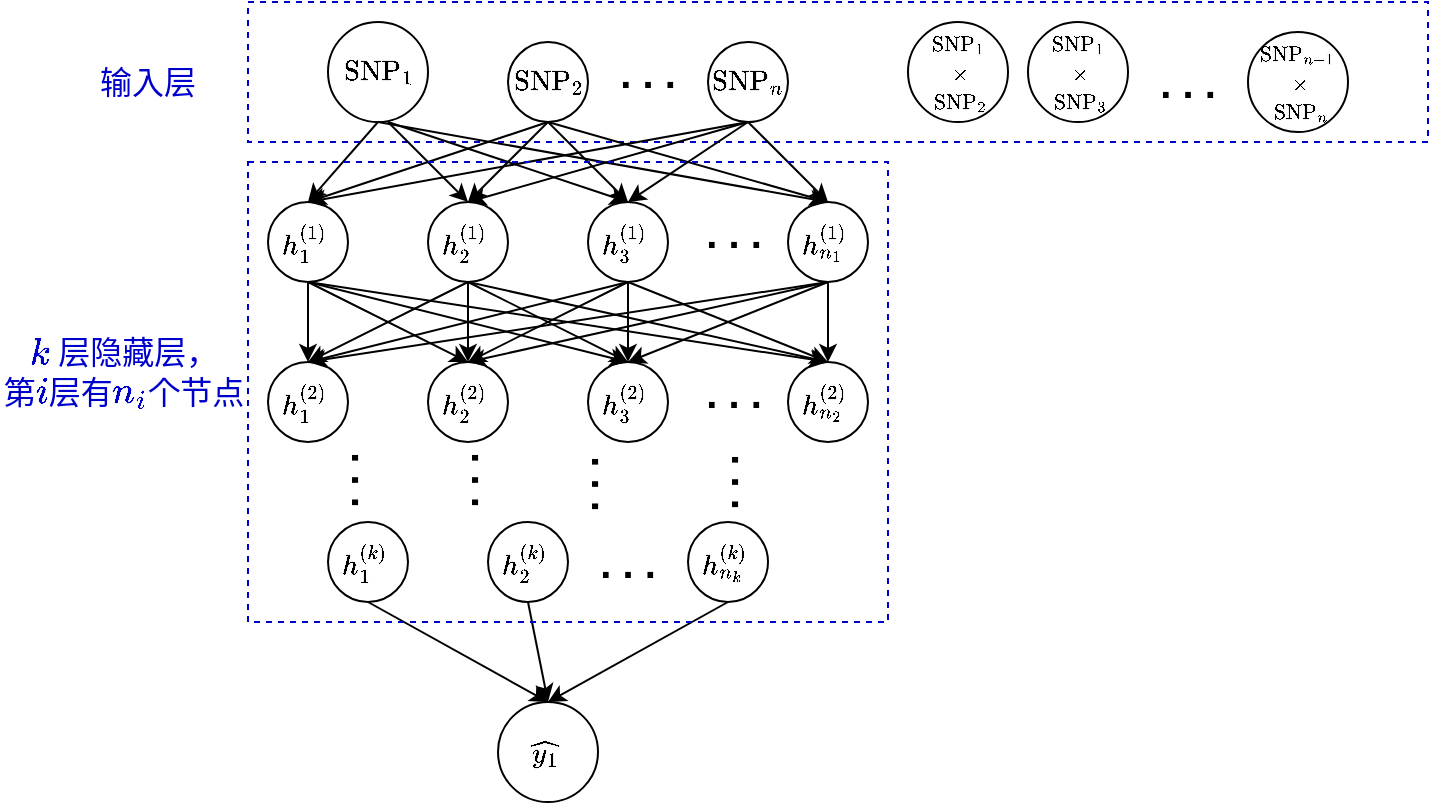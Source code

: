 <mxfile version="14.2.9" type="github">
  <diagram id="GPcPKYUphOVzy0ds8dnr" name="Page-1">
    <mxGraphModel dx="1815" dy="574" grid="1" gridSize="10" guides="1" tooltips="1" connect="1" arrows="1" fold="1" page="1" pageScale="1" pageWidth="850" pageHeight="1100" math="1" shadow="0">
      <root>
        <mxCell id="0" />
        <mxCell id="1" parent="0" />
        <mxCell id="XiKwa4SP2fp3I_ocTYC7-94" value="" style="rounded=0;whiteSpace=wrap;html=1;dashed=1;strokeColor=#0000CC;strokeWidth=1;fillColor=none;gradientColor=#ffffff;" vertex="1" parent="1">
          <mxGeometry x="110" y="60" width="590" height="70" as="geometry" />
        </mxCell>
        <mxCell id="XiKwa4SP2fp3I_ocTYC7-1" value="`\text{SNP}_1`" style="ellipse;whiteSpace=wrap;html=1;aspect=fixed;" vertex="1" parent="1">
          <mxGeometry x="150" y="70" width="50" height="50" as="geometry" />
        </mxCell>
        <mxCell id="XiKwa4SP2fp3I_ocTYC7-2" value="`\text{SNP}_2`" style="ellipse;whiteSpace=wrap;html=1;aspect=fixed;" vertex="1" parent="1">
          <mxGeometry x="240" y="80" width="40" height="40" as="geometry" />
        </mxCell>
        <mxCell id="XiKwa4SP2fp3I_ocTYC7-5" value="`\text{SNP}_n`" style="ellipse;whiteSpace=wrap;html=1;aspect=fixed;" vertex="1" parent="1">
          <mxGeometry x="340" y="80" width="40" height="40" as="geometry" />
        </mxCell>
        <mxCell id="XiKwa4SP2fp3I_ocTYC7-6" value="&lt;b&gt;&lt;font style=&quot;font-size: 20px&quot;&gt;. . .&lt;/font&gt;&lt;/b&gt;" style="text;html=1;strokeColor=none;fillColor=none;align=center;verticalAlign=middle;whiteSpace=wrap;rounded=0;" vertex="1" parent="1">
          <mxGeometry x="290" y="85" width="40" height="20" as="geometry" />
        </mxCell>
        <mxCell id="XiKwa4SP2fp3I_ocTYC7-7" value="" style="endArrow=classic;html=1;exitX=0.5;exitY=1;exitDx=0;exitDy=0;entryX=0.5;entryY=0;entryDx=0;entryDy=0;" edge="1" parent="1" source="XiKwa4SP2fp3I_ocTYC7-1" target="XiKwa4SP2fp3I_ocTYC7-10">
          <mxGeometry width="50" height="50" relative="1" as="geometry">
            <mxPoint x="170" y="170" as="sourcePoint" />
            <mxPoint x="120" y="150" as="targetPoint" />
          </mxGeometry>
        </mxCell>
        <mxCell id="XiKwa4SP2fp3I_ocTYC7-10" value="`h_1^{(1)}`&amp;nbsp;" style="ellipse;whiteSpace=wrap;html=1;aspect=fixed;" vertex="1" parent="1">
          <mxGeometry x="120" y="160" width="40" height="40" as="geometry" />
        </mxCell>
        <mxCell id="XiKwa4SP2fp3I_ocTYC7-12" value="`h_2^{(1)}`&amp;nbsp;" style="ellipse;whiteSpace=wrap;html=1;aspect=fixed;" vertex="1" parent="1">
          <mxGeometry x="200" y="160" width="40" height="40" as="geometry" />
        </mxCell>
        <mxCell id="XiKwa4SP2fp3I_ocTYC7-13" value="`h_3^{(1)}`&amp;nbsp;" style="ellipse;whiteSpace=wrap;html=1;aspect=fixed;" vertex="1" parent="1">
          <mxGeometry x="280" y="160" width="40" height="40" as="geometry" />
        </mxCell>
        <mxCell id="XiKwa4SP2fp3I_ocTYC7-16" value="`h_{n_1}^{(1)}`&amp;nbsp;" style="ellipse;whiteSpace=wrap;html=1;aspect=fixed;" vertex="1" parent="1">
          <mxGeometry x="380" y="160" width="40" height="40" as="geometry" />
        </mxCell>
        <mxCell id="XiKwa4SP2fp3I_ocTYC7-17" value="&lt;b&gt;&lt;font style=&quot;font-size: 20px&quot;&gt;. . .&lt;/font&gt;&lt;/b&gt;" style="text;html=1;strokeColor=none;fillColor=none;align=center;verticalAlign=middle;whiteSpace=wrap;rounded=0;" vertex="1" parent="1">
          <mxGeometry x="333" y="165" width="40" height="20" as="geometry" />
        </mxCell>
        <mxCell id="XiKwa4SP2fp3I_ocTYC7-18" value="" style="endArrow=classic;html=1;exitX=0.5;exitY=1;exitDx=0;exitDy=0;" edge="1" parent="1">
          <mxGeometry width="50" height="50" relative="1" as="geometry">
            <mxPoint x="260" y="120" as="sourcePoint" />
            <mxPoint x="220" y="160" as="targetPoint" />
          </mxGeometry>
        </mxCell>
        <mxCell id="XiKwa4SP2fp3I_ocTYC7-23" value="" style="endArrow=classic;html=1;exitX=0.5;exitY=1;exitDx=0;exitDy=0;entryX=0.5;entryY=0;entryDx=0;entryDy=0;" edge="1" parent="1" source="XiKwa4SP2fp3I_ocTYC7-5" target="XiKwa4SP2fp3I_ocTYC7-13">
          <mxGeometry width="50" height="50" relative="1" as="geometry">
            <mxPoint x="345.858" y="117.142" as="sourcePoint" />
            <mxPoint x="309" y="161" as="targetPoint" />
          </mxGeometry>
        </mxCell>
        <mxCell id="XiKwa4SP2fp3I_ocTYC7-24" value="" style="endArrow=classic;html=1;exitX=0.5;exitY=1;exitDx=0;exitDy=0;" edge="1" parent="1" source="XiKwa4SP2fp3I_ocTYC7-5">
          <mxGeometry width="50" height="50" relative="1" as="geometry">
            <mxPoint x="280" y="270" as="sourcePoint" />
            <mxPoint x="400" y="160" as="targetPoint" />
          </mxGeometry>
        </mxCell>
        <mxCell id="XiKwa4SP2fp3I_ocTYC7-27" value="" style="endArrow=classic;html=1;exitX=0.5;exitY=1;exitDx=0;exitDy=0;entryX=0.5;entryY=0;entryDx=0;entryDy=0;" edge="1" parent="1" source="XiKwa4SP2fp3I_ocTYC7-5" target="XiKwa4SP2fp3I_ocTYC7-10">
          <mxGeometry width="50" height="50" relative="1" as="geometry">
            <mxPoint x="360" y="270" as="sourcePoint" />
            <mxPoint x="410" y="220" as="targetPoint" />
          </mxGeometry>
        </mxCell>
        <mxCell id="XiKwa4SP2fp3I_ocTYC7-28" value="" style="endArrow=classic;html=1;exitX=0.5;exitY=1;exitDx=0;exitDy=0;entryX=0.5;entryY=0;entryDx=0;entryDy=0;" edge="1" parent="1" source="XiKwa4SP2fp3I_ocTYC7-5" target="XiKwa4SP2fp3I_ocTYC7-12">
          <mxGeometry width="50" height="50" relative="1" as="geometry">
            <mxPoint x="360" y="270" as="sourcePoint" />
            <mxPoint x="410" y="220" as="targetPoint" />
          </mxGeometry>
        </mxCell>
        <mxCell id="XiKwa4SP2fp3I_ocTYC7-29" value="" style="endArrow=classic;html=1;entryX=0.5;entryY=0;entryDx=0;entryDy=0;" edge="1" parent="1" target="XiKwa4SP2fp3I_ocTYC7-12">
          <mxGeometry width="50" height="50" relative="1" as="geometry">
            <mxPoint x="180" y="120" as="sourcePoint" />
            <mxPoint x="230" y="160" as="targetPoint" />
          </mxGeometry>
        </mxCell>
        <mxCell id="XiKwa4SP2fp3I_ocTYC7-30" value="" style="endArrow=classic;html=1;entryX=0.5;entryY=0;entryDx=0;entryDy=0;" edge="1" parent="1" target="XiKwa4SP2fp3I_ocTYC7-13">
          <mxGeometry width="50" height="50" relative="1" as="geometry">
            <mxPoint x="180" y="120" as="sourcePoint" />
            <mxPoint x="390" y="220" as="targetPoint" />
          </mxGeometry>
        </mxCell>
        <mxCell id="XiKwa4SP2fp3I_ocTYC7-31" value="" style="endArrow=classic;html=1;exitX=0.5;exitY=1;exitDx=0;exitDy=0;entryX=0.5;entryY=0;entryDx=0;entryDy=0;" edge="1" parent="1" source="XiKwa4SP2fp3I_ocTYC7-1" target="XiKwa4SP2fp3I_ocTYC7-16">
          <mxGeometry width="50" height="50" relative="1" as="geometry">
            <mxPoint x="340" y="240" as="sourcePoint" />
            <mxPoint x="390" y="190" as="targetPoint" />
          </mxGeometry>
        </mxCell>
        <mxCell id="XiKwa4SP2fp3I_ocTYC7-32" value="" style="endArrow=classic;html=1;exitX=0.5;exitY=1;exitDx=0;exitDy=0;entryX=0.5;entryY=0;entryDx=0;entryDy=0;" edge="1" parent="1" source="XiKwa4SP2fp3I_ocTYC7-2" target="XiKwa4SP2fp3I_ocTYC7-10">
          <mxGeometry width="50" height="50" relative="1" as="geometry">
            <mxPoint x="340" y="240" as="sourcePoint" />
            <mxPoint x="390" y="190" as="targetPoint" />
          </mxGeometry>
        </mxCell>
        <mxCell id="XiKwa4SP2fp3I_ocTYC7-33" value="" style="endArrow=classic;html=1;exitX=0.5;exitY=1;exitDx=0;exitDy=0;entryX=0.5;entryY=0;entryDx=0;entryDy=0;" edge="1" parent="1" source="XiKwa4SP2fp3I_ocTYC7-2" target="XiKwa4SP2fp3I_ocTYC7-13">
          <mxGeometry width="50" height="50" relative="1" as="geometry">
            <mxPoint x="310" y="350" as="sourcePoint" />
            <mxPoint x="390" y="190" as="targetPoint" />
          </mxGeometry>
        </mxCell>
        <mxCell id="XiKwa4SP2fp3I_ocTYC7-34" value="" style="endArrow=classic;html=1;exitX=0.5;exitY=1;exitDx=0;exitDy=0;entryX=0.5;entryY=0;entryDx=0;entryDy=0;" edge="1" parent="1" source="XiKwa4SP2fp3I_ocTYC7-2" target="XiKwa4SP2fp3I_ocTYC7-16">
          <mxGeometry width="50" height="50" relative="1" as="geometry">
            <mxPoint x="340" y="240" as="sourcePoint" />
            <mxPoint x="390" y="190" as="targetPoint" />
          </mxGeometry>
        </mxCell>
        <mxCell id="XiKwa4SP2fp3I_ocTYC7-53" value="`h_1^{(k)}`&amp;nbsp;" style="ellipse;whiteSpace=wrap;html=1;aspect=fixed;" vertex="1" parent="1">
          <mxGeometry x="150" y="320" width="40" height="40" as="geometry" />
        </mxCell>
        <mxCell id="XiKwa4SP2fp3I_ocTYC7-54" value="`h_2^{(k)}`&amp;nbsp;" style="ellipse;whiteSpace=wrap;html=1;aspect=fixed;" vertex="1" parent="1">
          <mxGeometry x="230" y="320" width="40" height="40" as="geometry" />
        </mxCell>
        <mxCell id="XiKwa4SP2fp3I_ocTYC7-55" value="`h_{n_k}^{(k)}`&amp;nbsp;" style="ellipse;whiteSpace=wrap;html=1;aspect=fixed;" vertex="1" parent="1">
          <mxGeometry x="330" y="320" width="40" height="40" as="geometry" />
        </mxCell>
        <mxCell id="XiKwa4SP2fp3I_ocTYC7-56" value="&lt;b&gt;&lt;font style=&quot;font-size: 20px&quot;&gt;. . .&lt;/font&gt;&lt;/b&gt;" style="text;html=1;strokeColor=none;fillColor=none;align=center;verticalAlign=middle;whiteSpace=wrap;rounded=0;" vertex="1" parent="1">
          <mxGeometry x="280" y="330" width="40" height="20" as="geometry" />
        </mxCell>
        <mxCell id="XiKwa4SP2fp3I_ocTYC7-57" value="`h_1^{(2)}`&amp;nbsp;" style="ellipse;whiteSpace=wrap;html=1;aspect=fixed;" vertex="1" parent="1">
          <mxGeometry x="120" y="240" width="40" height="40" as="geometry" />
        </mxCell>
        <mxCell id="XiKwa4SP2fp3I_ocTYC7-58" value="`h_2^{(2)}`&amp;nbsp;" style="ellipse;whiteSpace=wrap;html=1;aspect=fixed;" vertex="1" parent="1">
          <mxGeometry x="200" y="240" width="40" height="40" as="geometry" />
        </mxCell>
        <mxCell id="XiKwa4SP2fp3I_ocTYC7-59" value="`h_3^{(2)}`&amp;nbsp;" style="ellipse;whiteSpace=wrap;html=1;aspect=fixed;" vertex="1" parent="1">
          <mxGeometry x="280" y="240" width="40" height="40" as="geometry" />
        </mxCell>
        <mxCell id="XiKwa4SP2fp3I_ocTYC7-60" value="`h_{n_2}^{(2)}`&amp;nbsp;" style="ellipse;whiteSpace=wrap;html=1;aspect=fixed;" vertex="1" parent="1">
          <mxGeometry x="380" y="240" width="40" height="40" as="geometry" />
        </mxCell>
        <mxCell id="XiKwa4SP2fp3I_ocTYC7-61" value="&lt;b&gt;&lt;font style=&quot;font-size: 20px&quot;&gt;. . .&lt;/font&gt;&lt;/b&gt;" style="text;html=1;strokeColor=none;fillColor=none;align=center;verticalAlign=middle;whiteSpace=wrap;rounded=0;" vertex="1" parent="1">
          <mxGeometry x="333" y="245" width="40" height="20" as="geometry" />
        </mxCell>
        <mxCell id="XiKwa4SP2fp3I_ocTYC7-62" value="" style="endArrow=classic;html=1;exitX=0.5;exitY=1;exitDx=0;exitDy=0;entryX=0.5;entryY=0;entryDx=0;entryDy=0;" edge="1" parent="1" source="XiKwa4SP2fp3I_ocTYC7-10" target="XiKwa4SP2fp3I_ocTYC7-57">
          <mxGeometry width="50" height="50" relative="1" as="geometry">
            <mxPoint x="20" y="280" as="sourcePoint" />
            <mxPoint x="70" y="230" as="targetPoint" />
          </mxGeometry>
        </mxCell>
        <mxCell id="XiKwa4SP2fp3I_ocTYC7-63" value="" style="endArrow=classic;html=1;exitX=0.5;exitY=1;exitDx=0;exitDy=0;entryX=0.5;entryY=0;entryDx=0;entryDy=0;" edge="1" parent="1" source="XiKwa4SP2fp3I_ocTYC7-12" target="XiKwa4SP2fp3I_ocTYC7-57">
          <mxGeometry width="50" height="50" relative="1" as="geometry">
            <mxPoint x="150" y="210" as="sourcePoint" />
            <mxPoint x="150" y="250" as="targetPoint" />
          </mxGeometry>
        </mxCell>
        <mxCell id="XiKwa4SP2fp3I_ocTYC7-64" value="" style="endArrow=classic;html=1;exitX=0.5;exitY=1;exitDx=0;exitDy=0;entryX=0.5;entryY=0;entryDx=0;entryDy=0;" edge="1" parent="1" source="XiKwa4SP2fp3I_ocTYC7-13" target="XiKwa4SP2fp3I_ocTYC7-57">
          <mxGeometry width="50" height="50" relative="1" as="geometry">
            <mxPoint x="160" y="220" as="sourcePoint" />
            <mxPoint x="160" y="260" as="targetPoint" />
          </mxGeometry>
        </mxCell>
        <mxCell id="XiKwa4SP2fp3I_ocTYC7-65" value="" style="endArrow=classic;html=1;exitX=0.5;exitY=1;exitDx=0;exitDy=0;entryX=0.5;entryY=0;entryDx=0;entryDy=0;" edge="1" parent="1" source="XiKwa4SP2fp3I_ocTYC7-16" target="XiKwa4SP2fp3I_ocTYC7-57">
          <mxGeometry width="50" height="50" relative="1" as="geometry">
            <mxPoint x="170" y="230" as="sourcePoint" />
            <mxPoint x="170" y="270" as="targetPoint" />
          </mxGeometry>
        </mxCell>
        <mxCell id="XiKwa4SP2fp3I_ocTYC7-67" value="" style="endArrow=classic;html=1;exitX=0.5;exitY=1;exitDx=0;exitDy=0;entryX=0.5;entryY=0;entryDx=0;entryDy=0;" edge="1" parent="1" source="XiKwa4SP2fp3I_ocTYC7-10" target="XiKwa4SP2fp3I_ocTYC7-58">
          <mxGeometry width="50" height="50" relative="1" as="geometry">
            <mxPoint x="180" y="240" as="sourcePoint" />
            <mxPoint x="180" y="280" as="targetPoint" />
          </mxGeometry>
        </mxCell>
        <mxCell id="XiKwa4SP2fp3I_ocTYC7-68" value="" style="endArrow=classic;html=1;exitX=0.5;exitY=1;exitDx=0;exitDy=0;entryX=0.5;entryY=0;entryDx=0;entryDy=0;endFill=1;" edge="1" parent="1" source="XiKwa4SP2fp3I_ocTYC7-12" target="XiKwa4SP2fp3I_ocTYC7-58">
          <mxGeometry width="50" height="50" relative="1" as="geometry">
            <mxPoint x="190" y="250" as="sourcePoint" />
            <mxPoint x="190" y="290" as="targetPoint" />
          </mxGeometry>
        </mxCell>
        <mxCell id="XiKwa4SP2fp3I_ocTYC7-69" value="" style="endArrow=classic;html=1;exitX=0.5;exitY=1;exitDx=0;exitDy=0;entryX=0.5;entryY=0;entryDx=0;entryDy=0;" edge="1" parent="1" source="XiKwa4SP2fp3I_ocTYC7-13" target="XiKwa4SP2fp3I_ocTYC7-58">
          <mxGeometry width="50" height="50" relative="1" as="geometry">
            <mxPoint x="200" y="260" as="sourcePoint" />
            <mxPoint x="200" y="300" as="targetPoint" />
          </mxGeometry>
        </mxCell>
        <mxCell id="XiKwa4SP2fp3I_ocTYC7-70" value="" style="endArrow=classic;html=1;exitX=0.5;exitY=1;exitDx=0;exitDy=0;entryX=0.5;entryY=0;entryDx=0;entryDy=0;" edge="1" parent="1" source="XiKwa4SP2fp3I_ocTYC7-16" target="XiKwa4SP2fp3I_ocTYC7-58">
          <mxGeometry width="50" height="50" relative="1" as="geometry">
            <mxPoint x="210" y="270" as="sourcePoint" />
            <mxPoint x="210" y="310" as="targetPoint" />
          </mxGeometry>
        </mxCell>
        <mxCell id="XiKwa4SP2fp3I_ocTYC7-71" value="" style="endArrow=classic;html=1;exitX=0.5;exitY=1;exitDx=0;exitDy=0;entryX=0.5;entryY=0;entryDx=0;entryDy=0;" edge="1" parent="1" source="XiKwa4SP2fp3I_ocTYC7-10" target="XiKwa4SP2fp3I_ocTYC7-59">
          <mxGeometry width="50" height="50" relative="1" as="geometry">
            <mxPoint x="220" y="280" as="sourcePoint" />
            <mxPoint x="220" y="320" as="targetPoint" />
          </mxGeometry>
        </mxCell>
        <mxCell id="XiKwa4SP2fp3I_ocTYC7-72" value="" style="endArrow=classic;html=1;exitX=0.5;exitY=1;exitDx=0;exitDy=0;entryX=0.5;entryY=0;entryDx=0;entryDy=0;" edge="1" parent="1" source="XiKwa4SP2fp3I_ocTYC7-12" target="XiKwa4SP2fp3I_ocTYC7-59">
          <mxGeometry width="50" height="50" relative="1" as="geometry">
            <mxPoint x="230" y="290" as="sourcePoint" />
            <mxPoint x="230" y="330" as="targetPoint" />
          </mxGeometry>
        </mxCell>
        <mxCell id="XiKwa4SP2fp3I_ocTYC7-73" value="" style="endArrow=classic;html=1;exitX=0.5;exitY=1;exitDx=0;exitDy=0;entryX=0.5;entryY=0;entryDx=0;entryDy=0;" edge="1" parent="1" source="XiKwa4SP2fp3I_ocTYC7-13" target="XiKwa4SP2fp3I_ocTYC7-59">
          <mxGeometry width="50" height="50" relative="1" as="geometry">
            <mxPoint x="240" y="300" as="sourcePoint" />
            <mxPoint x="240" y="340" as="targetPoint" />
          </mxGeometry>
        </mxCell>
        <mxCell id="XiKwa4SP2fp3I_ocTYC7-74" value="" style="endArrow=classic;html=1;exitX=0.5;exitY=1;exitDx=0;exitDy=0;entryX=0.5;entryY=0;entryDx=0;entryDy=0;" edge="1" parent="1" source="XiKwa4SP2fp3I_ocTYC7-16" target="XiKwa4SP2fp3I_ocTYC7-59">
          <mxGeometry width="50" height="50" relative="1" as="geometry">
            <mxPoint x="250" y="310" as="sourcePoint" />
            <mxPoint x="250" y="350" as="targetPoint" />
          </mxGeometry>
        </mxCell>
        <mxCell id="XiKwa4SP2fp3I_ocTYC7-75" value="" style="endArrow=classic;html=1;exitX=0.5;exitY=1;exitDx=0;exitDy=0;entryX=0.5;entryY=0;entryDx=0;entryDy=0;" edge="1" parent="1" source="XiKwa4SP2fp3I_ocTYC7-10" target="XiKwa4SP2fp3I_ocTYC7-60">
          <mxGeometry width="50" height="50" relative="1" as="geometry">
            <mxPoint x="260" y="320" as="sourcePoint" />
            <mxPoint x="260" y="360" as="targetPoint" />
          </mxGeometry>
        </mxCell>
        <mxCell id="XiKwa4SP2fp3I_ocTYC7-76" value="" style="endArrow=classic;html=1;exitX=0.5;exitY=1;exitDx=0;exitDy=0;entryX=0.5;entryY=0;entryDx=0;entryDy=0;" edge="1" parent="1" source="XiKwa4SP2fp3I_ocTYC7-12" target="XiKwa4SP2fp3I_ocTYC7-60">
          <mxGeometry width="50" height="50" relative="1" as="geometry">
            <mxPoint x="270" y="330" as="sourcePoint" />
            <mxPoint x="270" y="370" as="targetPoint" />
          </mxGeometry>
        </mxCell>
        <mxCell id="XiKwa4SP2fp3I_ocTYC7-77" value="" style="endArrow=classic;html=1;exitX=0.5;exitY=1;exitDx=0;exitDy=0;entryX=0.5;entryY=0;entryDx=0;entryDy=0;" edge="1" parent="1" source="XiKwa4SP2fp3I_ocTYC7-13" target="XiKwa4SP2fp3I_ocTYC7-60">
          <mxGeometry width="50" height="50" relative="1" as="geometry">
            <mxPoint x="280" y="340" as="sourcePoint" />
            <mxPoint x="280" y="380" as="targetPoint" />
          </mxGeometry>
        </mxCell>
        <mxCell id="XiKwa4SP2fp3I_ocTYC7-78" value="" style="endArrow=classic;html=1;exitX=0.5;exitY=1;exitDx=0;exitDy=0;entryX=0.5;entryY=0;entryDx=0;entryDy=0;" edge="1" parent="1" source="XiKwa4SP2fp3I_ocTYC7-16" target="XiKwa4SP2fp3I_ocTYC7-60">
          <mxGeometry width="50" height="50" relative="1" as="geometry">
            <mxPoint x="290" y="350" as="sourcePoint" />
            <mxPoint x="290" y="390" as="targetPoint" />
          </mxGeometry>
        </mxCell>
        <mxCell id="XiKwa4SP2fp3I_ocTYC7-79" value="&lt;b&gt;&lt;font style=&quot;font-size: 20px&quot;&gt;. . .&lt;/font&gt;&lt;/b&gt;" style="text;html=1;strokeColor=none;fillColor=none;align=center;verticalAlign=middle;whiteSpace=wrap;rounded=0;rotation=90;" vertex="1" parent="1">
          <mxGeometry x="150" y="289" width="40" height="20" as="geometry" />
        </mxCell>
        <mxCell id="XiKwa4SP2fp3I_ocTYC7-81" value="&lt;b&gt;&lt;font style=&quot;font-size: 20px&quot;&gt;. . .&lt;/font&gt;&lt;/b&gt;" style="text;html=1;strokeColor=none;fillColor=none;align=center;verticalAlign=middle;whiteSpace=wrap;rounded=0;rotation=90;" vertex="1" parent="1">
          <mxGeometry x="210" y="289" width="40" height="20" as="geometry" />
        </mxCell>
        <mxCell id="XiKwa4SP2fp3I_ocTYC7-82" value="&lt;b&gt;&lt;font style=&quot;font-size: 20px&quot;&gt;. . .&lt;/font&gt;&lt;/b&gt;" style="text;html=1;strokeColor=none;fillColor=none;align=center;verticalAlign=middle;whiteSpace=wrap;rounded=0;rotation=90;" vertex="1" parent="1">
          <mxGeometry x="270" y="291" width="40" height="20" as="geometry" />
        </mxCell>
        <mxCell id="XiKwa4SP2fp3I_ocTYC7-83" value="&lt;b&gt;&lt;font style=&quot;font-size: 20px&quot;&gt;. . .&lt;/font&gt;&lt;/b&gt;" style="text;html=1;strokeColor=none;fillColor=none;align=center;verticalAlign=middle;whiteSpace=wrap;rounded=0;rotation=90;" vertex="1" parent="1">
          <mxGeometry x="340" y="290" width="40" height="20" as="geometry" />
        </mxCell>
        <mxCell id="XiKwa4SP2fp3I_ocTYC7-88" value="`\hat{y_1}`&amp;nbsp;" style="ellipse;whiteSpace=wrap;html=1;aspect=fixed;strokeWidth=1;fillColor=none;gradientColor=#ffffff;" vertex="1" parent="1">
          <mxGeometry x="235" y="410" width="50" height="50" as="geometry" />
        </mxCell>
        <mxCell id="XiKwa4SP2fp3I_ocTYC7-89" value="" style="endArrow=classic;html=1;entryX=0.5;entryY=0;entryDx=0;entryDy=0;" edge="1" parent="1" target="XiKwa4SP2fp3I_ocTYC7-88">
          <mxGeometry width="50" height="50" relative="1" as="geometry">
            <mxPoint x="350" y="360" as="sourcePoint" />
            <mxPoint x="400" y="270" as="targetPoint" />
          </mxGeometry>
        </mxCell>
        <mxCell id="XiKwa4SP2fp3I_ocTYC7-90" value="" style="endArrow=classic;html=1;entryX=0.5;entryY=0;entryDx=0;entryDy=0;exitX=0.5;exitY=1;exitDx=0;exitDy=0;" edge="1" parent="1" source="XiKwa4SP2fp3I_ocTYC7-54" target="XiKwa4SP2fp3I_ocTYC7-88">
          <mxGeometry width="50" height="50" relative="1" as="geometry">
            <mxPoint x="360" y="370" as="sourcePoint" />
            <mxPoint x="270" y="430" as="targetPoint" />
          </mxGeometry>
        </mxCell>
        <mxCell id="XiKwa4SP2fp3I_ocTYC7-91" value="" style="endArrow=classic;html=1;entryX=0.5;entryY=0;entryDx=0;entryDy=0;exitX=0.5;exitY=1;exitDx=0;exitDy=0;" edge="1" parent="1" source="XiKwa4SP2fp3I_ocTYC7-53" target="XiKwa4SP2fp3I_ocTYC7-88">
          <mxGeometry width="50" height="50" relative="1" as="geometry">
            <mxPoint x="370" y="380" as="sourcePoint" />
            <mxPoint x="280" y="440" as="targetPoint" />
          </mxGeometry>
        </mxCell>
        <mxCell id="XiKwa4SP2fp3I_ocTYC7-93" value="" style="rounded=0;whiteSpace=wrap;html=1;strokeColor=#0000CC;strokeWidth=1;fillColor=none;gradientColor=#ffffff;dashed=1;" vertex="1" parent="1">
          <mxGeometry x="110" y="140" width="320" height="230" as="geometry" />
        </mxCell>
        <mxCell id="XiKwa4SP2fp3I_ocTYC7-97" value="&lt;font color=&quot;#0000cc&quot; size=&quot;3&quot;&gt;&lt;span&gt;输入层&lt;/span&gt;&lt;/font&gt;" style="text;html=1;strokeColor=none;fillColor=none;align=center;verticalAlign=middle;whiteSpace=wrap;rounded=0;labelBorderColor=none;labelBackgroundColor=none;dashed=1;" vertex="1" parent="1">
          <mxGeometry x="20" y="90" width="80" height="20" as="geometry" />
        </mxCell>
        <mxCell id="XiKwa4SP2fp3I_ocTYC7-164" value="&lt;font color=&quot;#0000cc&quot; style=&quot;font-size: 16px&quot;&gt;`k` 层隐藏层，&lt;br&gt;第`i`层有`n_i`个节点&lt;/font&gt;" style="text;html=1;strokeColor=none;fillColor=none;align=center;verticalAlign=middle;whiteSpace=wrap;rounded=0;dashed=1;labelBackgroundColor=none;" vertex="1" parent="1">
          <mxGeometry x="-14" y="235" width="124" height="20" as="geometry" />
        </mxCell>
        <mxCell id="XiKwa4SP2fp3I_ocTYC7-173" value="&lt;font style=&quot;font-size: 9px&quot;&gt;`\text{SNP}_1`&lt;br&gt;&amp;nbsp;`\times`&lt;br&gt;&amp;nbsp;`\text{SNP}_2`&lt;/font&gt;" style="ellipse;whiteSpace=wrap;html=1;aspect=fixed;" vertex="1" parent="1">
          <mxGeometry x="440" y="70" width="50" height="50" as="geometry" />
        </mxCell>
        <mxCell id="XiKwa4SP2fp3I_ocTYC7-174" value="&lt;font style=&quot;font-size: 9px&quot;&gt;`\text{SNP}_1`&lt;br&gt;&amp;nbsp;`\times`&lt;br&gt;&amp;nbsp;`\text{SNP}_3`&lt;/font&gt;" style="ellipse;whiteSpace=wrap;html=1;aspect=fixed;" vertex="1" parent="1">
          <mxGeometry x="500" y="70" width="50" height="50" as="geometry" />
        </mxCell>
        <mxCell id="XiKwa4SP2fp3I_ocTYC7-175" value="&lt;b&gt;&lt;font style=&quot;font-size: 20px&quot;&gt;. . .&lt;/font&gt;&lt;/b&gt;" style="text;html=1;strokeColor=none;fillColor=none;align=center;verticalAlign=middle;whiteSpace=wrap;rounded=0;" vertex="1" parent="1">
          <mxGeometry x="560" y="90" width="40" height="20" as="geometry" />
        </mxCell>
        <mxCell id="XiKwa4SP2fp3I_ocTYC7-176" value="&lt;font style=&quot;font-size: 9px&quot;&gt;`\text{SNP}_{n-1}`&lt;br&gt;&amp;nbsp;`\times`&lt;br&gt;&amp;nbsp;`\text{SNP}_n`&lt;/font&gt;" style="ellipse;whiteSpace=wrap;html=1;aspect=fixed;" vertex="1" parent="1">
          <mxGeometry x="610" y="75" width="50" height="50" as="geometry" />
        </mxCell>
      </root>
    </mxGraphModel>
  </diagram>
</mxfile>
